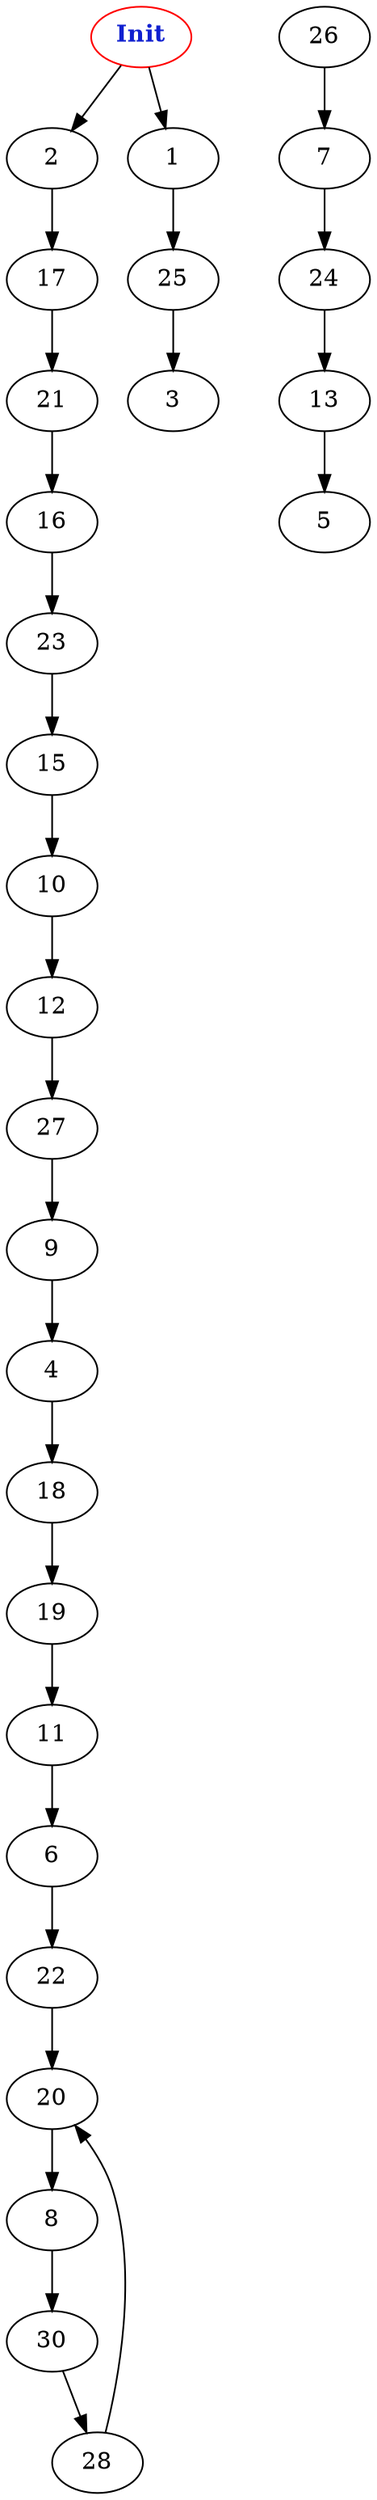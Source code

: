 digraph "Perturbed Net Graph with 29 nodes" {
edge ["class"="link-class"]
"0" ["color"="red","label"=<<b>Init</b>>,"fontcolor"="#1020d0"]
"0" -> "2" ["weight"="2.0"]
"0" -> "1" ["weight"="2.0"]
"2" -> "17" ["weight"="3.0"]
"1" -> "25" ["weight"="5.0"]
"10" -> "12" ["weight"="2.0"]
"12" -> "27" ["weight"="1.0"]
"20" -> "8" ["weight"="8.0"]
"8" -> "30" ["weight"="7.0"]
"30" -> "28" ["weight"="2.0"]
"25" -> "3" ["weight"="5.0"]
"6" -> "22" ["weight"="1.0"]
"22" -> "20" ["weight"="7.0"]
"9" -> "4" ["weight"="7.0"]
"4" -> "18" ["weight"="6.0"]
"18" -> "19" ["weight"="5.0"]
"13" -> "5" ["weight"="1.0"]
"17" -> "21" ["weight"="5.0"]
"21" -> "16" ["weight"="1.0"]
"27" -> "9" ["weight"="2.0"]
"7" -> "24" ["weight"="1.0"]
"24" -> "13" ["weight"="4.0"]
"19" -> "11" ["weight"="7.0"]
"16" -> "23" ["weight"="5.0"]
"23" -> "15" ["weight"="3.0"]
"11" -> "6" ["weight"="5.0"]
"15" -> "10" ["weight"="1.0"]
"28" -> "20" ["weight"="2.0"]
"26" -> "7" ["weight"="3.0"]
}